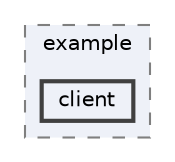 digraph "/Users/charlottesoltysiak/Documents/GitHub/BSPQ23-E2/src/main/java/com/example/client"
{
 // LATEX_PDF_SIZE
  bgcolor="transparent";
  edge [fontname=Helvetica,fontsize=10,labelfontname=Helvetica,labelfontsize=10];
  node [fontname=Helvetica,fontsize=10,shape=box,height=0.2,width=0.4];
  compound=true
  subgraph clusterdir_96a76674fcfc7e9b11b2409fefbcdb4f {
    graph [ bgcolor="#eef1f8", pencolor="grey50", label="example", fontname=Helvetica,fontsize=10 style="filled,dashed", URL="dir_96a76674fcfc7e9b11b2409fefbcdb4f.html",tooltip=""]
  dir_37eeac086b4130879e34fca048e978e7 [label="client", fillcolor="#eef1f8", color="grey25", style="filled,bold", URL="dir_37eeac086b4130879e34fca048e978e7.html",tooltip=""];
  }
}
